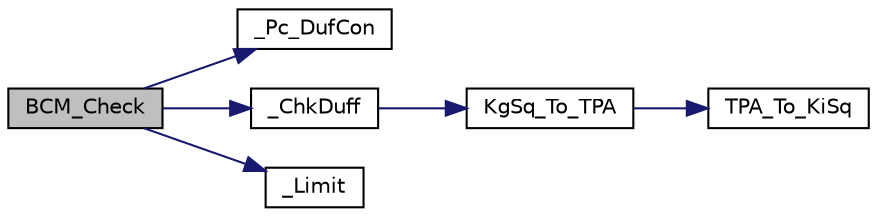 digraph "BCM_Check"
{
  edge [fontname="Helvetica",fontsize="10",labelfontname="Helvetica",labelfontsize="10"];
  node [fontname="Helvetica",fontsize="10",shape=record];
  rankdir="LR";
  Node1 [label="BCM_Check",height=0.2,width=0.4,color="black", fillcolor="grey75", style="filled", fontcolor="black"];
  Node1 -> Node2 [color="midnightblue",fontsize="10",style="solid",fontname="Helvetica"];
  Node2 [label="_Pc_DufCon",height=0.2,width=0.4,color="black", fillcolor="white", style="filled",URL="$fof__bcm_8c.html#a8d3b144a62ae7680658af5cba32ba1b7"];
  Node1 -> Node3 [color="midnightblue",fontsize="10",style="solid",fontname="Helvetica"];
  Node3 [label="_ChkDuff",height=0.2,width=0.4,color="black", fillcolor="white", style="filled",URL="$fof__bcm_8c.html#ac7f15e70da55a04556c0544a3bfa3f0e"];
  Node3 -> Node4 [color="midnightblue",fontsize="10",style="solid",fontname="Helvetica"];
  Node4 [label="KgSq_To_TPA",height=0.2,width=0.4,color="black", fillcolor="white", style="filled",URL="$fof__util_8c.html#a33f6e86fe3146c5bb70b9660b89254e5"];
  Node4 -> Node5 [color="midnightblue",fontsize="10",style="solid",fontname="Helvetica"];
  Node5 [label="TPA_To_KiSq",height=0.2,width=0.4,color="black", fillcolor="white", style="filled",URL="$fof__util_8c.html#ab66b71a54ead81a0010519c7e416121d"];
  Node1 -> Node6 [color="midnightblue",fontsize="10",style="solid",fontname="Helvetica"];
  Node6 [label="_Limit",height=0.2,width=0.4,color="black", fillcolor="white", style="filled",URL="$fof__bcm_8c.html#aac313822edf07f167436735a1247cbde"];
}
